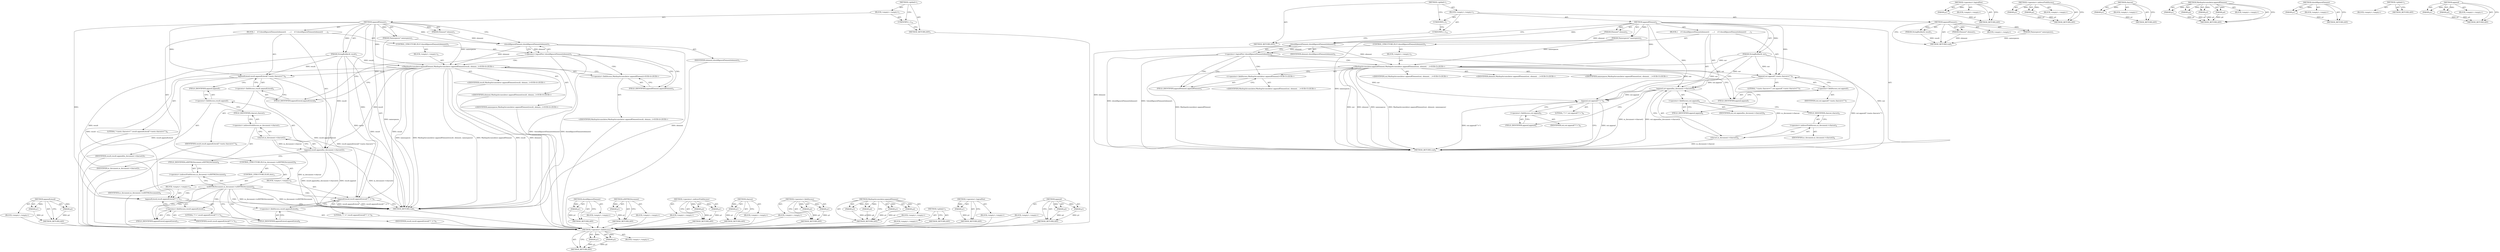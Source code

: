 digraph "append" {
vulnerable_104 [label=<(METHOD,appendLiteral)>];
vulnerable_105 [label=<(PARAM,p1)>];
vulnerable_106 [label=<(PARAM,p2)>];
vulnerable_107 [label=<(BLOCK,&lt;empty&gt;,&lt;empty&gt;)>];
vulnerable_108 [label=<(METHOD_RETURN,ANY)>];
vulnerable_6 [label=<(METHOD,&lt;global&gt;)<SUB>1</SUB>>];
vulnerable_7 [label=<(BLOCK,&lt;empty&gt;,&lt;empty&gt;)<SUB>1</SUB>>];
vulnerable_8 [label=<(METHOD,appendElement)<SUB>1</SUB>>];
vulnerable_9 [label=<(PARAM,StringBuilder&amp; result)<SUB>1</SUB>>];
vulnerable_10 [label=<(PARAM,Element* element)<SUB>1</SUB>>];
vulnerable_11 [label=<(PARAM,Namespaces* namespaces)<SUB>1</SUB>>];
vulnerable_12 [label=<(BLOCK,{
     if (!shouldIgnoreElement(element))
     ...,{
     if (!shouldIgnoreElement(element))
     ...)<SUB>2</SUB>>];
vulnerable_13 [label=<(CONTROL_STRUCTURE,IF,if (!shouldIgnoreElement(element)))<SUB>3</SUB>>];
vulnerable_14 [label=<(&lt;operator&gt;.logicalNot,!shouldIgnoreElement(element))<SUB>3</SUB>>];
vulnerable_15 [label=<(shouldIgnoreElement,shouldIgnoreElement(element))<SUB>3</SUB>>];
vulnerable_16 [label=<(IDENTIFIER,element,shouldIgnoreElement(element))<SUB>3</SUB>>];
vulnerable_17 [label=<(BLOCK,&lt;empty&gt;,&lt;empty&gt;)<SUB>4</SUB>>];
vulnerable_18 [label="<(MarkupAccumulator.appendElement,MarkupAccumulator::appendElement(result, elemen...)<SUB>4</SUB>>"];
vulnerable_19 [label="<(&lt;operator&gt;.fieldAccess,MarkupAccumulator::appendElement)<SUB>4</SUB>>"];
vulnerable_20 [label="<(IDENTIFIER,MarkupAccumulator,MarkupAccumulator::appendElement(result, elemen...)<SUB>4</SUB>>"];
vulnerable_21 [label=<(FIELD_IDENTIFIER,appendElement,appendElement)<SUB>4</SUB>>];
vulnerable_22 [label="<(IDENTIFIER,result,MarkupAccumulator::appendElement(result, elemen...)<SUB>4</SUB>>"];
vulnerable_23 [label="<(IDENTIFIER,element,MarkupAccumulator::appendElement(result, elemen...)<SUB>4</SUB>>"];
vulnerable_24 [label="<(IDENTIFIER,namespaces,MarkupAccumulator::appendElement(result, elemen...)<SUB>4</SUB>>"];
vulnerable_25 [label=<(appendLiteral,result.appendLiteral(&quot;&lt;meta charset=\&quot;&quot;))<SUB>6</SUB>>];
vulnerable_26 [label=<(&lt;operator&gt;.fieldAccess,result.appendLiteral)<SUB>6</SUB>>];
vulnerable_27 [label=<(IDENTIFIER,result,result.appendLiteral(&quot;&lt;meta charset=\&quot;&quot;))<SUB>6</SUB>>];
vulnerable_28 [label=<(FIELD_IDENTIFIER,appendLiteral,appendLiteral)<SUB>6</SUB>>];
vulnerable_29 [label=<(LITERAL,&quot;&lt;meta charset=\&quot;&quot;,result.appendLiteral(&quot;&lt;meta charset=\&quot;&quot;))<SUB>6</SUB>>];
vulnerable_30 [label=<(append,result.append(m_document-&gt;charset()))<SUB>7</SUB>>];
vulnerable_31 [label=<(&lt;operator&gt;.fieldAccess,result.append)<SUB>7</SUB>>];
vulnerable_32 [label=<(IDENTIFIER,result,result.append(m_document-&gt;charset()))<SUB>7</SUB>>];
vulnerable_33 [label=<(FIELD_IDENTIFIER,append,append)<SUB>7</SUB>>];
vulnerable_34 [label=<(charset,m_document-&gt;charset())<SUB>7</SUB>>];
vulnerable_35 [label=<(&lt;operator&gt;.indirectFieldAccess,m_document-&gt;charset)<SUB>7</SUB>>];
vulnerable_36 [label=<(IDENTIFIER,m_document,m_document-&gt;charset())<SUB>7</SUB>>];
vulnerable_37 [label=<(FIELD_IDENTIFIER,charset,charset)<SUB>7</SUB>>];
vulnerable_38 [label=<(CONTROL_STRUCTURE,IF,if (m_document-&gt;isXHTMLDocument()))<SUB>8</SUB>>];
vulnerable_39 [label=<(isXHTMLDocument,m_document-&gt;isXHTMLDocument())<SUB>8</SUB>>];
vulnerable_40 [label=<(&lt;operator&gt;.indirectFieldAccess,m_document-&gt;isXHTMLDocument)<SUB>8</SUB>>];
vulnerable_41 [label=<(IDENTIFIER,m_document,m_document-&gt;isXHTMLDocument())<SUB>8</SUB>>];
vulnerable_42 [label=<(FIELD_IDENTIFIER,isXHTMLDocument,isXHTMLDocument)<SUB>8</SUB>>];
vulnerable_43 [label=<(BLOCK,&lt;empty&gt;,&lt;empty&gt;)<SUB>9</SUB>>];
vulnerable_44 [label=<(appendLiteral,result.appendLiteral(&quot;\&quot; /&gt;&quot;))<SUB>9</SUB>>];
vulnerable_45 [label=<(&lt;operator&gt;.fieldAccess,result.appendLiteral)<SUB>9</SUB>>];
vulnerable_46 [label=<(IDENTIFIER,result,result.appendLiteral(&quot;\&quot; /&gt;&quot;))<SUB>9</SUB>>];
vulnerable_47 [label=<(FIELD_IDENTIFIER,appendLiteral,appendLiteral)<SUB>9</SUB>>];
vulnerable_48 [label=<(LITERAL,&quot;\&quot; /&gt;&quot;,result.appendLiteral(&quot;\&quot; /&gt;&quot;))<SUB>9</SUB>>];
vulnerable_49 [label=<(CONTROL_STRUCTURE,ELSE,else)<SUB>11</SUB>>];
vulnerable_50 [label=<(BLOCK,&lt;empty&gt;,&lt;empty&gt;)<SUB>11</SUB>>];
vulnerable_51 [label=<(appendLiteral,result.appendLiteral(&quot;\&quot;&gt;&quot;))<SUB>11</SUB>>];
vulnerable_52 [label=<(&lt;operator&gt;.fieldAccess,result.appendLiteral)<SUB>11</SUB>>];
vulnerable_53 [label=<(IDENTIFIER,result,result.appendLiteral(&quot;\&quot;&gt;&quot;))<SUB>11</SUB>>];
vulnerable_54 [label=<(FIELD_IDENTIFIER,appendLiteral,appendLiteral)<SUB>11</SUB>>];
vulnerable_55 [label=<(LITERAL,&quot;\&quot;&gt;&quot;,result.appendLiteral(&quot;\&quot;&gt;&quot;))<SUB>11</SUB>>];
vulnerable_56 [label=<(METHOD_RETURN,void)<SUB>1</SUB>>];
vulnerable_58 [label=<(UNKNOWN,},})<SUB>14</SUB>>];
vulnerable_59 [label=<(METHOD_RETURN,ANY)<SUB>1</SUB>>];
vulnerable_88 [label=<(METHOD,shouldIgnoreElement)>];
vulnerable_89 [label=<(PARAM,p1)>];
vulnerable_90 [label=<(BLOCK,&lt;empty&gt;,&lt;empty&gt;)>];
vulnerable_91 [label=<(METHOD_RETURN,ANY)>];
vulnerable_123 [label=<(METHOD,isXHTMLDocument)>];
vulnerable_124 [label=<(PARAM,p1)>];
vulnerable_125 [label=<(BLOCK,&lt;empty&gt;,&lt;empty&gt;)>];
vulnerable_126 [label=<(METHOD_RETURN,ANY)>];
vulnerable_118 [label=<(METHOD,&lt;operator&gt;.indirectFieldAccess)>];
vulnerable_119 [label=<(PARAM,p1)>];
vulnerable_120 [label=<(PARAM,p2)>];
vulnerable_121 [label=<(BLOCK,&lt;empty&gt;,&lt;empty&gt;)>];
vulnerable_122 [label=<(METHOD_RETURN,ANY)>];
vulnerable_114 [label=<(METHOD,charset)>];
vulnerable_115 [label=<(PARAM,p1)>];
vulnerable_116 [label=<(BLOCK,&lt;empty&gt;,&lt;empty&gt;)>];
vulnerable_117 [label=<(METHOD_RETURN,ANY)>];
vulnerable_99 [label=<(METHOD,&lt;operator&gt;.fieldAccess)>];
vulnerable_100 [label=<(PARAM,p1)>];
vulnerable_101 [label=<(PARAM,p2)>];
vulnerable_102 [label=<(BLOCK,&lt;empty&gt;,&lt;empty&gt;)>];
vulnerable_103 [label=<(METHOD_RETURN,ANY)>];
vulnerable_92 [label=<(METHOD,MarkupAccumulator.appendElement)>];
vulnerable_93 [label=<(PARAM,p1)>];
vulnerable_94 [label=<(PARAM,p2)>];
vulnerable_95 [label=<(PARAM,p3)>];
vulnerable_96 [label=<(PARAM,p4)>];
vulnerable_97 [label=<(BLOCK,&lt;empty&gt;,&lt;empty&gt;)>];
vulnerable_98 [label=<(METHOD_RETURN,ANY)>];
vulnerable_84 [label=<(METHOD,&lt;operator&gt;.logicalNot)>];
vulnerable_85 [label=<(PARAM,p1)>];
vulnerable_86 [label=<(BLOCK,&lt;empty&gt;,&lt;empty&gt;)>];
vulnerable_87 [label=<(METHOD_RETURN,ANY)>];
vulnerable_78 [label=<(METHOD,&lt;global&gt;)<SUB>1</SUB>>];
vulnerable_79 [label=<(BLOCK,&lt;empty&gt;,&lt;empty&gt;)>];
vulnerable_80 [label=<(METHOD_RETURN,ANY)>];
vulnerable_109 [label=<(METHOD,append)>];
vulnerable_110 [label=<(PARAM,p1)>];
vulnerable_111 [label=<(PARAM,p2)>];
vulnerable_112 [label=<(BLOCK,&lt;empty&gt;,&lt;empty&gt;)>];
vulnerable_113 [label=<(METHOD_RETURN,ANY)>];
fixed_92 [label=<(METHOD,&lt;operator&gt;.fieldAccess)>];
fixed_93 [label=<(PARAM,p1)>];
fixed_94 [label=<(PARAM,p2)>];
fixed_95 [label=<(BLOCK,&lt;empty&gt;,&lt;empty&gt;)>];
fixed_96 [label=<(METHOD_RETURN,ANY)>];
fixed_6 [label=<(METHOD,&lt;global&gt;)<SUB>1</SUB>>];
fixed_7 [label=<(BLOCK,&lt;empty&gt;,&lt;empty&gt;)<SUB>1</SUB>>];
fixed_8 [label=<(METHOD,appendElement)<SUB>1</SUB>>];
fixed_9 [label=<(PARAM,StringBuilder&amp; result)<SUB>1</SUB>>];
fixed_10 [label=<(PARAM,Element* element)<SUB>1</SUB>>];
fixed_11 [label=<(PARAM,Namespaces* namespaces)<SUB>1</SUB>>];
fixed_12 [label=<(BLOCK,&lt;empty&gt;,&lt;empty&gt;)>];
fixed_13 [label=<(METHOD_RETURN,void)<SUB>1</SUB>>];
fixed_15 [label=<(UNKNOWN,),))<SUB>1</SUB>>];
fixed_16 [label=<(METHOD,appendElement)<SUB>2</SUB>>];
fixed_17 [label=<(PARAM,StringBuilder&amp; out)<SUB>2</SUB>>];
fixed_18 [label=<(PARAM,Element* element)<SUB>2</SUB>>];
fixed_19 [label=<(PARAM,Namespaces* namespaces)<SUB>2</SUB>>];
fixed_20 [label=<(BLOCK,{
     if (!shouldIgnoreElement(element))
     ...,{
     if (!shouldIgnoreElement(element))
     ...)<SUB>3</SUB>>];
fixed_21 [label=<(CONTROL_STRUCTURE,IF,if (!shouldIgnoreElement(element)))<SUB>4</SUB>>];
fixed_22 [label=<(&lt;operator&gt;.logicalNot,!shouldIgnoreElement(element))<SUB>4</SUB>>];
fixed_23 [label=<(shouldIgnoreElement,shouldIgnoreElement(element))<SUB>4</SUB>>];
fixed_24 [label=<(IDENTIFIER,element,shouldIgnoreElement(element))<SUB>4</SUB>>];
fixed_25 [label=<(BLOCK,&lt;empty&gt;,&lt;empty&gt;)<SUB>5</SUB>>];
fixed_26 [label="<(MarkupAccumulator.appendElement,MarkupAccumulator::appendElement(out, element, ...)<SUB>5</SUB>>"];
fixed_27 [label="<(&lt;operator&gt;.fieldAccess,MarkupAccumulator::appendElement)<SUB>5</SUB>>"];
fixed_28 [label="<(IDENTIFIER,MarkupAccumulator,MarkupAccumulator::appendElement(out, element, ...)<SUB>5</SUB>>"];
fixed_29 [label=<(FIELD_IDENTIFIER,appendElement,appendElement)<SUB>5</SUB>>];
fixed_30 [label="<(IDENTIFIER,out,MarkupAccumulator::appendElement(out, element, ...)<SUB>5</SUB>>"];
fixed_31 [label="<(IDENTIFIER,element,MarkupAccumulator::appendElement(out, element, ...)<SUB>5</SUB>>"];
fixed_32 [label="<(IDENTIFIER,namespaces,MarkupAccumulator::appendElement(out, element, ...)<SUB>5</SUB>>"];
fixed_33 [label=<(append,out.append(&quot;&lt;meta charset=\&quot;&quot;))<SUB>7</SUB>>];
fixed_34 [label=<(&lt;operator&gt;.fieldAccess,out.append)<SUB>7</SUB>>];
fixed_35 [label=<(IDENTIFIER,out,out.append(&quot;&lt;meta charset=\&quot;&quot;))<SUB>7</SUB>>];
fixed_36 [label=<(FIELD_IDENTIFIER,append,append)<SUB>7</SUB>>];
fixed_37 [label=<(LITERAL,&quot;&lt;meta charset=\&quot;&quot;,out.append(&quot;&lt;meta charset=\&quot;&quot;))<SUB>7</SUB>>];
fixed_38 [label=<(append,out.append(m_document-&gt;charset()))<SUB>8</SUB>>];
fixed_39 [label=<(&lt;operator&gt;.fieldAccess,out.append)<SUB>8</SUB>>];
fixed_40 [label=<(IDENTIFIER,out,out.append(m_document-&gt;charset()))<SUB>8</SUB>>];
fixed_41 [label=<(FIELD_IDENTIFIER,append,append)<SUB>8</SUB>>];
fixed_42 [label=<(charset,m_document-&gt;charset())<SUB>8</SUB>>];
fixed_43 [label=<(&lt;operator&gt;.indirectFieldAccess,m_document-&gt;charset)<SUB>8</SUB>>];
fixed_44 [label=<(IDENTIFIER,m_document,m_document-&gt;charset())<SUB>8</SUB>>];
fixed_45 [label=<(FIELD_IDENTIFIER,charset,charset)<SUB>8</SUB>>];
fixed_46 [label=<(append,out.append(&quot;\&quot;&gt;&quot;))<SUB>9</SUB>>];
fixed_47 [label=<(&lt;operator&gt;.fieldAccess,out.append)<SUB>9</SUB>>];
fixed_48 [label=<(IDENTIFIER,out,out.append(&quot;\&quot;&gt;&quot;))<SUB>9</SUB>>];
fixed_49 [label=<(FIELD_IDENTIFIER,append,append)<SUB>9</SUB>>];
fixed_50 [label=<(LITERAL,&quot;\&quot;&gt;&quot;,out.append(&quot;\&quot;&gt;&quot;))<SUB>9</SUB>>];
fixed_51 [label=<(METHOD_RETURN,void)<SUB>2</SUB>>];
fixed_53 [label=<(UNKNOWN,},})<SUB>12</SUB>>];
fixed_54 [label=<(METHOD_RETURN,ANY)<SUB>1</SUB>>];
fixed_77 [label=<(METHOD,&lt;operator&gt;.logicalNot)>];
fixed_78 [label=<(PARAM,p1)>];
fixed_79 [label=<(BLOCK,&lt;empty&gt;,&lt;empty&gt;)>];
fixed_80 [label=<(METHOD_RETURN,ANY)>];
fixed_106 [label=<(METHOD,&lt;operator&gt;.indirectFieldAccess)>];
fixed_107 [label=<(PARAM,p1)>];
fixed_108 [label=<(PARAM,p2)>];
fixed_109 [label=<(BLOCK,&lt;empty&gt;,&lt;empty&gt;)>];
fixed_110 [label=<(METHOD_RETURN,ANY)>];
fixed_102 [label=<(METHOD,charset)>];
fixed_103 [label=<(PARAM,p1)>];
fixed_104 [label=<(BLOCK,&lt;empty&gt;,&lt;empty&gt;)>];
fixed_105 [label=<(METHOD_RETURN,ANY)>];
fixed_85 [label=<(METHOD,MarkupAccumulator.appendElement)>];
fixed_86 [label=<(PARAM,p1)>];
fixed_87 [label=<(PARAM,p2)>];
fixed_88 [label=<(PARAM,p3)>];
fixed_89 [label=<(PARAM,p4)>];
fixed_90 [label=<(BLOCK,&lt;empty&gt;,&lt;empty&gt;)>];
fixed_91 [label=<(METHOD_RETURN,ANY)>];
fixed_81 [label=<(METHOD,shouldIgnoreElement)>];
fixed_82 [label=<(PARAM,p1)>];
fixed_83 [label=<(BLOCK,&lt;empty&gt;,&lt;empty&gt;)>];
fixed_84 [label=<(METHOD_RETURN,ANY)>];
fixed_71 [label=<(METHOD,&lt;global&gt;)<SUB>1</SUB>>];
fixed_72 [label=<(BLOCK,&lt;empty&gt;,&lt;empty&gt;)>];
fixed_73 [label=<(METHOD_RETURN,ANY)>];
fixed_97 [label=<(METHOD,append)>];
fixed_98 [label=<(PARAM,p1)>];
fixed_99 [label=<(PARAM,p2)>];
fixed_100 [label=<(BLOCK,&lt;empty&gt;,&lt;empty&gt;)>];
fixed_101 [label=<(METHOD_RETURN,ANY)>];
vulnerable_104 -> vulnerable_105  [key=0, label="AST: "];
vulnerable_104 -> vulnerable_105  [key=1, label="DDG: "];
vulnerable_104 -> vulnerable_107  [key=0, label="AST: "];
vulnerable_104 -> vulnerable_106  [key=0, label="AST: "];
vulnerable_104 -> vulnerable_106  [key=1, label="DDG: "];
vulnerable_104 -> vulnerable_108  [key=0, label="AST: "];
vulnerable_104 -> vulnerable_108  [key=1, label="CFG: "];
vulnerable_105 -> vulnerable_108  [key=0, label="DDG: p1"];
vulnerable_106 -> vulnerable_108  [key=0, label="DDG: p2"];
vulnerable_107 -> fixed_92  [key=0];
vulnerable_108 -> fixed_92  [key=0];
vulnerable_6 -> vulnerable_7  [key=0, label="AST: "];
vulnerable_6 -> vulnerable_59  [key=0, label="AST: "];
vulnerable_6 -> vulnerable_58  [key=0, label="CFG: "];
vulnerable_7 -> vulnerable_8  [key=0, label="AST: "];
vulnerable_7 -> vulnerable_58  [key=0, label="AST: "];
vulnerable_8 -> vulnerable_9  [key=0, label="AST: "];
vulnerable_8 -> vulnerable_9  [key=1, label="DDG: "];
vulnerable_8 -> vulnerable_10  [key=0, label="AST: "];
vulnerable_8 -> vulnerable_10  [key=1, label="DDG: "];
vulnerable_8 -> vulnerable_11  [key=0, label="AST: "];
vulnerable_8 -> vulnerable_11  [key=1, label="DDG: "];
vulnerable_8 -> vulnerable_12  [key=0, label="AST: "];
vulnerable_8 -> vulnerable_56  [key=0, label="AST: "];
vulnerable_8 -> vulnerable_15  [key=0, label="CFG: "];
vulnerable_8 -> vulnerable_15  [key=1, label="DDG: "];
vulnerable_8 -> vulnerable_25  [key=0, label="DDG: "];
vulnerable_8 -> vulnerable_18  [key=0, label="DDG: "];
vulnerable_8 -> vulnerable_44  [key=0, label="DDG: "];
vulnerable_8 -> vulnerable_51  [key=0, label="DDG: "];
vulnerable_9 -> vulnerable_56  [key=0, label="DDG: result"];
vulnerable_9 -> vulnerable_25  [key=0, label="DDG: result"];
vulnerable_9 -> vulnerable_30  [key=0, label="DDG: result"];
vulnerable_9 -> vulnerable_18  [key=0, label="DDG: result"];
vulnerable_9 -> vulnerable_44  [key=0, label="DDG: result"];
vulnerable_9 -> vulnerable_51  [key=0, label="DDG: result"];
vulnerable_10 -> vulnerable_15  [key=0, label="DDG: element"];
vulnerable_11 -> vulnerable_56  [key=0, label="DDG: namespaces"];
vulnerable_11 -> vulnerable_18  [key=0, label="DDG: namespaces"];
vulnerable_12 -> vulnerable_13  [key=0, label="AST: "];
vulnerable_12 -> vulnerable_25  [key=0, label="AST: "];
vulnerable_12 -> vulnerable_30  [key=0, label="AST: "];
vulnerable_12 -> vulnerable_38  [key=0, label="AST: "];
vulnerable_13 -> vulnerable_14  [key=0, label="AST: "];
vulnerable_13 -> vulnerable_17  [key=0, label="AST: "];
vulnerable_14 -> vulnerable_15  [key=0, label="AST: "];
vulnerable_14 -> vulnerable_21  [key=0, label="CFG: "];
vulnerable_14 -> vulnerable_21  [key=1, label="CDG: "];
vulnerable_14 -> vulnerable_28  [key=0, label="CFG: "];
vulnerable_14 -> vulnerable_56  [key=0, label="DDG: shouldIgnoreElement(element)"];
vulnerable_14 -> vulnerable_56  [key=1, label="DDG: !shouldIgnoreElement(element)"];
vulnerable_14 -> vulnerable_18  [key=0, label="CDG: "];
vulnerable_14 -> vulnerable_19  [key=0, label="CDG: "];
vulnerable_15 -> vulnerable_16  [key=0, label="AST: "];
vulnerable_15 -> vulnerable_14  [key=0, label="CFG: "];
vulnerable_15 -> vulnerable_14  [key=1, label="DDG: element"];
vulnerable_15 -> vulnerable_56  [key=0, label="DDG: element"];
vulnerable_15 -> vulnerable_18  [key=0, label="DDG: element"];
vulnerable_16 -> fixed_92  [key=0];
vulnerable_17 -> vulnerable_18  [key=0, label="AST: "];
vulnerable_18 -> vulnerable_19  [key=0, label="AST: "];
vulnerable_18 -> vulnerable_22  [key=0, label="AST: "];
vulnerable_18 -> vulnerable_23  [key=0, label="AST: "];
vulnerable_18 -> vulnerable_24  [key=0, label="AST: "];
vulnerable_18 -> vulnerable_28  [key=0, label="CFG: "];
vulnerable_18 -> vulnerable_56  [key=0, label="DDG: MarkupAccumulator::appendElement"];
vulnerable_18 -> vulnerable_56  [key=1, label="DDG: result"];
vulnerable_18 -> vulnerable_56  [key=2, label="DDG: element"];
vulnerable_18 -> vulnerable_56  [key=3, label="DDG: namespaces"];
vulnerable_18 -> vulnerable_56  [key=4, label="DDG: MarkupAccumulator::appendElement(result, element, namespaces)"];
vulnerable_18 -> vulnerable_25  [key=0, label="DDG: result"];
vulnerable_18 -> vulnerable_30  [key=0, label="DDG: result"];
vulnerable_18 -> vulnerable_44  [key=0, label="DDG: result"];
vulnerable_18 -> vulnerable_51  [key=0, label="DDG: result"];
vulnerable_19 -> vulnerable_20  [key=0, label="AST: "];
vulnerable_19 -> vulnerable_21  [key=0, label="AST: "];
vulnerable_19 -> vulnerable_18  [key=0, label="CFG: "];
vulnerable_20 -> fixed_92  [key=0];
vulnerable_21 -> vulnerable_19  [key=0, label="CFG: "];
vulnerable_22 -> fixed_92  [key=0];
vulnerable_23 -> fixed_92  [key=0];
vulnerable_24 -> fixed_92  [key=0];
vulnerable_25 -> vulnerable_26  [key=0, label="AST: "];
vulnerable_25 -> vulnerable_29  [key=0, label="AST: "];
vulnerable_25 -> vulnerable_33  [key=0, label="CFG: "];
vulnerable_25 -> vulnerable_56  [key=0, label="DDG: result.appendLiteral(&quot;&lt;meta charset=\&quot;&quot;)"];
vulnerable_25 -> vulnerable_44  [key=0, label="DDG: result.appendLiteral"];
vulnerable_25 -> vulnerable_51  [key=0, label="DDG: result.appendLiteral"];
vulnerable_26 -> vulnerable_27  [key=0, label="AST: "];
vulnerable_26 -> vulnerable_28  [key=0, label="AST: "];
vulnerable_26 -> vulnerable_25  [key=0, label="CFG: "];
vulnerable_27 -> fixed_92  [key=0];
vulnerable_28 -> vulnerable_26  [key=0, label="CFG: "];
vulnerable_29 -> fixed_92  [key=0];
vulnerable_30 -> vulnerable_31  [key=0, label="AST: "];
vulnerable_30 -> vulnerable_34  [key=0, label="AST: "];
vulnerable_30 -> vulnerable_42  [key=0, label="CFG: "];
vulnerable_30 -> vulnerable_56  [key=0, label="DDG: result.append"];
vulnerable_30 -> vulnerable_56  [key=1, label="DDG: m_document-&gt;charset()"];
vulnerable_30 -> vulnerable_56  [key=2, label="DDG: result.append(m_document-&gt;charset())"];
vulnerable_31 -> vulnerable_32  [key=0, label="AST: "];
vulnerable_31 -> vulnerable_33  [key=0, label="AST: "];
vulnerable_31 -> vulnerable_37  [key=0, label="CFG: "];
vulnerable_32 -> fixed_92  [key=0];
vulnerable_33 -> vulnerable_31  [key=0, label="CFG: "];
vulnerable_34 -> vulnerable_35  [key=0, label="AST: "];
vulnerable_34 -> vulnerable_30  [key=0, label="CFG: "];
vulnerable_34 -> vulnerable_30  [key=1, label="DDG: m_document-&gt;charset"];
vulnerable_34 -> vulnerable_56  [key=0, label="DDG: m_document-&gt;charset"];
vulnerable_35 -> vulnerable_36  [key=0, label="AST: "];
vulnerable_35 -> vulnerable_37  [key=0, label="AST: "];
vulnerable_35 -> vulnerable_34  [key=0, label="CFG: "];
vulnerable_36 -> fixed_92  [key=0];
vulnerable_37 -> vulnerable_35  [key=0, label="CFG: "];
vulnerable_38 -> vulnerable_39  [key=0, label="AST: "];
vulnerable_38 -> vulnerable_43  [key=0, label="AST: "];
vulnerable_38 -> vulnerable_49  [key=0, label="AST: "];
vulnerable_39 -> vulnerable_40  [key=0, label="AST: "];
vulnerable_39 -> vulnerable_47  [key=0, label="CFG: "];
vulnerable_39 -> vulnerable_47  [key=1, label="CDG: "];
vulnerable_39 -> vulnerable_54  [key=0, label="CFG: "];
vulnerable_39 -> vulnerable_54  [key=1, label="CDG: "];
vulnerable_39 -> vulnerable_56  [key=0, label="DDG: m_document-&gt;isXHTMLDocument"];
vulnerable_39 -> vulnerable_56  [key=1, label="DDG: m_document-&gt;isXHTMLDocument()"];
vulnerable_39 -> vulnerable_51  [key=0, label="CDG: "];
vulnerable_39 -> vulnerable_44  [key=0, label="CDG: "];
vulnerable_39 -> vulnerable_52  [key=0, label="CDG: "];
vulnerable_39 -> vulnerable_45  [key=0, label="CDG: "];
vulnerable_40 -> vulnerable_41  [key=0, label="AST: "];
vulnerable_40 -> vulnerable_42  [key=0, label="AST: "];
vulnerable_40 -> vulnerable_39  [key=0, label="CFG: "];
vulnerable_41 -> fixed_92  [key=0];
vulnerable_42 -> vulnerable_40  [key=0, label="CFG: "];
vulnerable_43 -> vulnerable_44  [key=0, label="AST: "];
vulnerable_44 -> vulnerable_45  [key=0, label="AST: "];
vulnerable_44 -> vulnerable_48  [key=0, label="AST: "];
vulnerable_44 -> vulnerable_56  [key=0, label="CFG: "];
vulnerable_44 -> vulnerable_56  [key=1, label="DDG: result.appendLiteral"];
vulnerable_44 -> vulnerable_56  [key=2, label="DDG: result.appendLiteral(&quot;\&quot; /&gt;&quot;)"];
vulnerable_45 -> vulnerable_46  [key=0, label="AST: "];
vulnerable_45 -> vulnerable_47  [key=0, label="AST: "];
vulnerable_45 -> vulnerable_44  [key=0, label="CFG: "];
vulnerable_46 -> fixed_92  [key=0];
vulnerable_47 -> vulnerable_45  [key=0, label="CFG: "];
vulnerable_48 -> fixed_92  [key=0];
vulnerable_49 -> vulnerable_50  [key=0, label="AST: "];
vulnerable_50 -> vulnerable_51  [key=0, label="AST: "];
vulnerable_51 -> vulnerable_52  [key=0, label="AST: "];
vulnerable_51 -> vulnerable_55  [key=0, label="AST: "];
vulnerable_51 -> vulnerable_56  [key=0, label="CFG: "];
vulnerable_52 -> vulnerable_53  [key=0, label="AST: "];
vulnerable_52 -> vulnerable_54  [key=0, label="AST: "];
vulnerable_52 -> vulnerable_51  [key=0, label="CFG: "];
vulnerable_53 -> fixed_92  [key=0];
vulnerable_54 -> vulnerable_52  [key=0, label="CFG: "];
vulnerable_55 -> fixed_92  [key=0];
vulnerable_56 -> fixed_92  [key=0];
vulnerable_58 -> vulnerable_59  [key=0, label="CFG: "];
vulnerable_59 -> fixed_92  [key=0];
vulnerable_88 -> vulnerable_89  [key=0, label="AST: "];
vulnerable_88 -> vulnerable_89  [key=1, label="DDG: "];
vulnerable_88 -> vulnerable_90  [key=0, label="AST: "];
vulnerable_88 -> vulnerable_91  [key=0, label="AST: "];
vulnerable_88 -> vulnerable_91  [key=1, label="CFG: "];
vulnerable_89 -> vulnerable_91  [key=0, label="DDG: p1"];
vulnerable_90 -> fixed_92  [key=0];
vulnerable_91 -> fixed_92  [key=0];
vulnerable_123 -> vulnerable_124  [key=0, label="AST: "];
vulnerable_123 -> vulnerable_124  [key=1, label="DDG: "];
vulnerable_123 -> vulnerable_125  [key=0, label="AST: "];
vulnerable_123 -> vulnerable_126  [key=0, label="AST: "];
vulnerable_123 -> vulnerable_126  [key=1, label="CFG: "];
vulnerable_124 -> vulnerable_126  [key=0, label="DDG: p1"];
vulnerable_125 -> fixed_92  [key=0];
vulnerable_126 -> fixed_92  [key=0];
vulnerable_118 -> vulnerable_119  [key=0, label="AST: "];
vulnerable_118 -> vulnerable_119  [key=1, label="DDG: "];
vulnerable_118 -> vulnerable_121  [key=0, label="AST: "];
vulnerable_118 -> vulnerable_120  [key=0, label="AST: "];
vulnerable_118 -> vulnerable_120  [key=1, label="DDG: "];
vulnerable_118 -> vulnerable_122  [key=0, label="AST: "];
vulnerable_118 -> vulnerable_122  [key=1, label="CFG: "];
vulnerable_119 -> vulnerable_122  [key=0, label="DDG: p1"];
vulnerable_120 -> vulnerable_122  [key=0, label="DDG: p2"];
vulnerable_121 -> fixed_92  [key=0];
vulnerable_122 -> fixed_92  [key=0];
vulnerable_114 -> vulnerable_115  [key=0, label="AST: "];
vulnerable_114 -> vulnerable_115  [key=1, label="DDG: "];
vulnerable_114 -> vulnerable_116  [key=0, label="AST: "];
vulnerable_114 -> vulnerable_117  [key=0, label="AST: "];
vulnerable_114 -> vulnerable_117  [key=1, label="CFG: "];
vulnerable_115 -> vulnerable_117  [key=0, label="DDG: p1"];
vulnerable_116 -> fixed_92  [key=0];
vulnerable_117 -> fixed_92  [key=0];
vulnerable_99 -> vulnerable_100  [key=0, label="AST: "];
vulnerable_99 -> vulnerable_100  [key=1, label="DDG: "];
vulnerable_99 -> vulnerable_102  [key=0, label="AST: "];
vulnerable_99 -> vulnerable_101  [key=0, label="AST: "];
vulnerable_99 -> vulnerable_101  [key=1, label="DDG: "];
vulnerable_99 -> vulnerable_103  [key=0, label="AST: "];
vulnerable_99 -> vulnerable_103  [key=1, label="CFG: "];
vulnerable_100 -> vulnerable_103  [key=0, label="DDG: p1"];
vulnerable_101 -> vulnerable_103  [key=0, label="DDG: p2"];
vulnerable_102 -> fixed_92  [key=0];
vulnerable_103 -> fixed_92  [key=0];
vulnerable_92 -> vulnerable_93  [key=0, label="AST: "];
vulnerable_92 -> vulnerable_93  [key=1, label="DDG: "];
vulnerable_92 -> vulnerable_97  [key=0, label="AST: "];
vulnerable_92 -> vulnerable_94  [key=0, label="AST: "];
vulnerable_92 -> vulnerable_94  [key=1, label="DDG: "];
vulnerable_92 -> vulnerable_98  [key=0, label="AST: "];
vulnerable_92 -> vulnerable_98  [key=1, label="CFG: "];
vulnerable_92 -> vulnerable_95  [key=0, label="AST: "];
vulnerable_92 -> vulnerable_95  [key=1, label="DDG: "];
vulnerable_92 -> vulnerable_96  [key=0, label="AST: "];
vulnerable_92 -> vulnerable_96  [key=1, label="DDG: "];
vulnerable_93 -> vulnerable_98  [key=0, label="DDG: p1"];
vulnerable_94 -> vulnerable_98  [key=0, label="DDG: p2"];
vulnerable_95 -> vulnerable_98  [key=0, label="DDG: p3"];
vulnerable_96 -> vulnerable_98  [key=0, label="DDG: p4"];
vulnerable_97 -> fixed_92  [key=0];
vulnerable_98 -> fixed_92  [key=0];
vulnerable_84 -> vulnerable_85  [key=0, label="AST: "];
vulnerable_84 -> vulnerable_85  [key=1, label="DDG: "];
vulnerable_84 -> vulnerable_86  [key=0, label="AST: "];
vulnerable_84 -> vulnerable_87  [key=0, label="AST: "];
vulnerable_84 -> vulnerable_87  [key=1, label="CFG: "];
vulnerable_85 -> vulnerable_87  [key=0, label="DDG: p1"];
vulnerable_86 -> fixed_92  [key=0];
vulnerable_87 -> fixed_92  [key=0];
vulnerable_78 -> vulnerable_79  [key=0, label="AST: "];
vulnerable_78 -> vulnerable_80  [key=0, label="AST: "];
vulnerable_78 -> vulnerable_80  [key=1, label="CFG: "];
vulnerable_79 -> fixed_92  [key=0];
vulnerable_80 -> fixed_92  [key=0];
vulnerable_109 -> vulnerable_110  [key=0, label="AST: "];
vulnerable_109 -> vulnerable_110  [key=1, label="DDG: "];
vulnerable_109 -> vulnerable_112  [key=0, label="AST: "];
vulnerable_109 -> vulnerable_111  [key=0, label="AST: "];
vulnerable_109 -> vulnerable_111  [key=1, label="DDG: "];
vulnerable_109 -> vulnerable_113  [key=0, label="AST: "];
vulnerable_109 -> vulnerable_113  [key=1, label="CFG: "];
vulnerable_110 -> vulnerable_113  [key=0, label="DDG: p1"];
vulnerable_111 -> vulnerable_113  [key=0, label="DDG: p2"];
vulnerable_112 -> fixed_92  [key=0];
vulnerable_113 -> fixed_92  [key=0];
fixed_92 -> fixed_93  [key=0, label="AST: "];
fixed_92 -> fixed_93  [key=1, label="DDG: "];
fixed_92 -> fixed_95  [key=0, label="AST: "];
fixed_92 -> fixed_94  [key=0, label="AST: "];
fixed_92 -> fixed_94  [key=1, label="DDG: "];
fixed_92 -> fixed_96  [key=0, label="AST: "];
fixed_92 -> fixed_96  [key=1, label="CFG: "];
fixed_93 -> fixed_96  [key=0, label="DDG: p1"];
fixed_94 -> fixed_96  [key=0, label="DDG: p2"];
fixed_6 -> fixed_7  [key=0, label="AST: "];
fixed_6 -> fixed_54  [key=0, label="AST: "];
fixed_6 -> fixed_15  [key=0, label="CFG: "];
fixed_7 -> fixed_8  [key=0, label="AST: "];
fixed_7 -> fixed_15  [key=0, label="AST: "];
fixed_7 -> fixed_16  [key=0, label="AST: "];
fixed_7 -> fixed_53  [key=0, label="AST: "];
fixed_8 -> fixed_9  [key=0, label="AST: "];
fixed_8 -> fixed_9  [key=1, label="DDG: "];
fixed_8 -> fixed_10  [key=0, label="AST: "];
fixed_8 -> fixed_10  [key=1, label="DDG: "];
fixed_8 -> fixed_11  [key=0, label="AST: "];
fixed_8 -> fixed_11  [key=1, label="DDG: "];
fixed_8 -> fixed_12  [key=0, label="AST: "];
fixed_8 -> fixed_13  [key=0, label="AST: "];
fixed_8 -> fixed_13  [key=1, label="CFG: "];
fixed_9 -> fixed_13  [key=0, label="DDG: result"];
fixed_10 -> fixed_13  [key=0, label="DDG: element"];
fixed_11 -> fixed_13  [key=0, label="DDG: namespaces"];
fixed_15 -> fixed_53  [key=0, label="CFG: "];
fixed_16 -> fixed_17  [key=0, label="AST: "];
fixed_16 -> fixed_17  [key=1, label="DDG: "];
fixed_16 -> fixed_18  [key=0, label="AST: "];
fixed_16 -> fixed_18  [key=1, label="DDG: "];
fixed_16 -> fixed_19  [key=0, label="AST: "];
fixed_16 -> fixed_19  [key=1, label="DDG: "];
fixed_16 -> fixed_20  [key=0, label="AST: "];
fixed_16 -> fixed_51  [key=0, label="AST: "];
fixed_16 -> fixed_23  [key=0, label="CFG: "];
fixed_16 -> fixed_23  [key=1, label="DDG: "];
fixed_16 -> fixed_33  [key=0, label="DDG: "];
fixed_16 -> fixed_46  [key=0, label="DDG: "];
fixed_16 -> fixed_26  [key=0, label="DDG: "];
fixed_17 -> fixed_51  [key=0, label="DDG: out"];
fixed_17 -> fixed_33  [key=0, label="DDG: out"];
fixed_17 -> fixed_38  [key=0, label="DDG: out"];
fixed_17 -> fixed_46  [key=0, label="DDG: out"];
fixed_17 -> fixed_26  [key=0, label="DDG: out"];
fixed_18 -> fixed_23  [key=0, label="DDG: element"];
fixed_19 -> fixed_51  [key=0, label="DDG: namespaces"];
fixed_19 -> fixed_26  [key=0, label="DDG: namespaces"];
fixed_20 -> fixed_21  [key=0, label="AST: "];
fixed_20 -> fixed_33  [key=0, label="AST: "];
fixed_20 -> fixed_38  [key=0, label="AST: "];
fixed_20 -> fixed_46  [key=0, label="AST: "];
fixed_21 -> fixed_22  [key=0, label="AST: "];
fixed_21 -> fixed_25  [key=0, label="AST: "];
fixed_22 -> fixed_23  [key=0, label="AST: "];
fixed_22 -> fixed_29  [key=0, label="CFG: "];
fixed_22 -> fixed_29  [key=1, label="CDG: "];
fixed_22 -> fixed_36  [key=0, label="CFG: "];
fixed_22 -> fixed_51  [key=0, label="DDG: shouldIgnoreElement(element)"];
fixed_22 -> fixed_51  [key=1, label="DDG: !shouldIgnoreElement(element)"];
fixed_22 -> fixed_26  [key=0, label="CDG: "];
fixed_22 -> fixed_27  [key=0, label="CDG: "];
fixed_23 -> fixed_24  [key=0, label="AST: "];
fixed_23 -> fixed_22  [key=0, label="CFG: "];
fixed_23 -> fixed_22  [key=1, label="DDG: element"];
fixed_23 -> fixed_51  [key=0, label="DDG: element"];
fixed_23 -> fixed_26  [key=0, label="DDG: element"];
fixed_25 -> fixed_26  [key=0, label="AST: "];
fixed_26 -> fixed_27  [key=0, label="AST: "];
fixed_26 -> fixed_30  [key=0, label="AST: "];
fixed_26 -> fixed_31  [key=0, label="AST: "];
fixed_26 -> fixed_32  [key=0, label="AST: "];
fixed_26 -> fixed_36  [key=0, label="CFG: "];
fixed_26 -> fixed_51  [key=0, label="DDG: MarkupAccumulator::appendElement"];
fixed_26 -> fixed_51  [key=1, label="DDG: out"];
fixed_26 -> fixed_51  [key=2, label="DDG: element"];
fixed_26 -> fixed_51  [key=3, label="DDG: namespaces"];
fixed_26 -> fixed_51  [key=4, label="DDG: MarkupAccumulator::appendElement(out, element, namespaces)"];
fixed_26 -> fixed_33  [key=0, label="DDG: out"];
fixed_26 -> fixed_38  [key=0, label="DDG: out"];
fixed_26 -> fixed_46  [key=0, label="DDG: out"];
fixed_27 -> fixed_28  [key=0, label="AST: "];
fixed_27 -> fixed_29  [key=0, label="AST: "];
fixed_27 -> fixed_26  [key=0, label="CFG: "];
fixed_29 -> fixed_27  [key=0, label="CFG: "];
fixed_33 -> fixed_34  [key=0, label="AST: "];
fixed_33 -> fixed_37  [key=0, label="AST: "];
fixed_33 -> fixed_41  [key=0, label="CFG: "];
fixed_33 -> fixed_51  [key=0, label="DDG: out.append(&quot;&lt;meta charset=\&quot;&quot;)"];
fixed_33 -> fixed_38  [key=0, label="DDG: out.append"];
fixed_34 -> fixed_35  [key=0, label="AST: "];
fixed_34 -> fixed_36  [key=0, label="AST: "];
fixed_34 -> fixed_33  [key=0, label="CFG: "];
fixed_36 -> fixed_34  [key=0, label="CFG: "];
fixed_38 -> fixed_39  [key=0, label="AST: "];
fixed_38 -> fixed_42  [key=0, label="AST: "];
fixed_38 -> fixed_49  [key=0, label="CFG: "];
fixed_38 -> fixed_51  [key=0, label="DDG: m_document-&gt;charset()"];
fixed_38 -> fixed_51  [key=1, label="DDG: out.append(m_document-&gt;charset())"];
fixed_38 -> fixed_46  [key=0, label="DDG: out.append"];
fixed_39 -> fixed_40  [key=0, label="AST: "];
fixed_39 -> fixed_41  [key=0, label="AST: "];
fixed_39 -> fixed_45  [key=0, label="CFG: "];
fixed_41 -> fixed_39  [key=0, label="CFG: "];
fixed_42 -> fixed_43  [key=0, label="AST: "];
fixed_42 -> fixed_38  [key=0, label="CFG: "];
fixed_42 -> fixed_38  [key=1, label="DDG: m_document-&gt;charset"];
fixed_42 -> fixed_51  [key=0, label="DDG: m_document-&gt;charset"];
fixed_43 -> fixed_44  [key=0, label="AST: "];
fixed_43 -> fixed_45  [key=0, label="AST: "];
fixed_43 -> fixed_42  [key=0, label="CFG: "];
fixed_45 -> fixed_43  [key=0, label="CFG: "];
fixed_46 -> fixed_47  [key=0, label="AST: "];
fixed_46 -> fixed_50  [key=0, label="AST: "];
fixed_46 -> fixed_51  [key=0, label="CFG: "];
fixed_46 -> fixed_51  [key=1, label="DDG: out.append"];
fixed_46 -> fixed_51  [key=2, label="DDG: out.append(&quot;\&quot;&gt;&quot;)"];
fixed_47 -> fixed_48  [key=0, label="AST: "];
fixed_47 -> fixed_49  [key=0, label="AST: "];
fixed_47 -> fixed_46  [key=0, label="CFG: "];
fixed_49 -> fixed_47  [key=0, label="CFG: "];
fixed_53 -> fixed_54  [key=0, label="CFG: "];
fixed_77 -> fixed_78  [key=0, label="AST: "];
fixed_77 -> fixed_78  [key=1, label="DDG: "];
fixed_77 -> fixed_79  [key=0, label="AST: "];
fixed_77 -> fixed_80  [key=0, label="AST: "];
fixed_77 -> fixed_80  [key=1, label="CFG: "];
fixed_78 -> fixed_80  [key=0, label="DDG: p1"];
fixed_106 -> fixed_107  [key=0, label="AST: "];
fixed_106 -> fixed_107  [key=1, label="DDG: "];
fixed_106 -> fixed_109  [key=0, label="AST: "];
fixed_106 -> fixed_108  [key=0, label="AST: "];
fixed_106 -> fixed_108  [key=1, label="DDG: "];
fixed_106 -> fixed_110  [key=0, label="AST: "];
fixed_106 -> fixed_110  [key=1, label="CFG: "];
fixed_107 -> fixed_110  [key=0, label="DDG: p1"];
fixed_108 -> fixed_110  [key=0, label="DDG: p2"];
fixed_102 -> fixed_103  [key=0, label="AST: "];
fixed_102 -> fixed_103  [key=1, label="DDG: "];
fixed_102 -> fixed_104  [key=0, label="AST: "];
fixed_102 -> fixed_105  [key=0, label="AST: "];
fixed_102 -> fixed_105  [key=1, label="CFG: "];
fixed_103 -> fixed_105  [key=0, label="DDG: p1"];
fixed_85 -> fixed_86  [key=0, label="AST: "];
fixed_85 -> fixed_86  [key=1, label="DDG: "];
fixed_85 -> fixed_90  [key=0, label="AST: "];
fixed_85 -> fixed_87  [key=0, label="AST: "];
fixed_85 -> fixed_87  [key=1, label="DDG: "];
fixed_85 -> fixed_91  [key=0, label="AST: "];
fixed_85 -> fixed_91  [key=1, label="CFG: "];
fixed_85 -> fixed_88  [key=0, label="AST: "];
fixed_85 -> fixed_88  [key=1, label="DDG: "];
fixed_85 -> fixed_89  [key=0, label="AST: "];
fixed_85 -> fixed_89  [key=1, label="DDG: "];
fixed_86 -> fixed_91  [key=0, label="DDG: p1"];
fixed_87 -> fixed_91  [key=0, label="DDG: p2"];
fixed_88 -> fixed_91  [key=0, label="DDG: p3"];
fixed_89 -> fixed_91  [key=0, label="DDG: p4"];
fixed_81 -> fixed_82  [key=0, label="AST: "];
fixed_81 -> fixed_82  [key=1, label="DDG: "];
fixed_81 -> fixed_83  [key=0, label="AST: "];
fixed_81 -> fixed_84  [key=0, label="AST: "];
fixed_81 -> fixed_84  [key=1, label="CFG: "];
fixed_82 -> fixed_84  [key=0, label="DDG: p1"];
fixed_71 -> fixed_72  [key=0, label="AST: "];
fixed_71 -> fixed_73  [key=0, label="AST: "];
fixed_71 -> fixed_73  [key=1, label="CFG: "];
fixed_97 -> fixed_98  [key=0, label="AST: "];
fixed_97 -> fixed_98  [key=1, label="DDG: "];
fixed_97 -> fixed_100  [key=0, label="AST: "];
fixed_97 -> fixed_99  [key=0, label="AST: "];
fixed_97 -> fixed_99  [key=1, label="DDG: "];
fixed_97 -> fixed_101  [key=0, label="AST: "];
fixed_97 -> fixed_101  [key=1, label="CFG: "];
fixed_98 -> fixed_101  [key=0, label="DDG: p1"];
fixed_99 -> fixed_101  [key=0, label="DDG: p2"];
}
